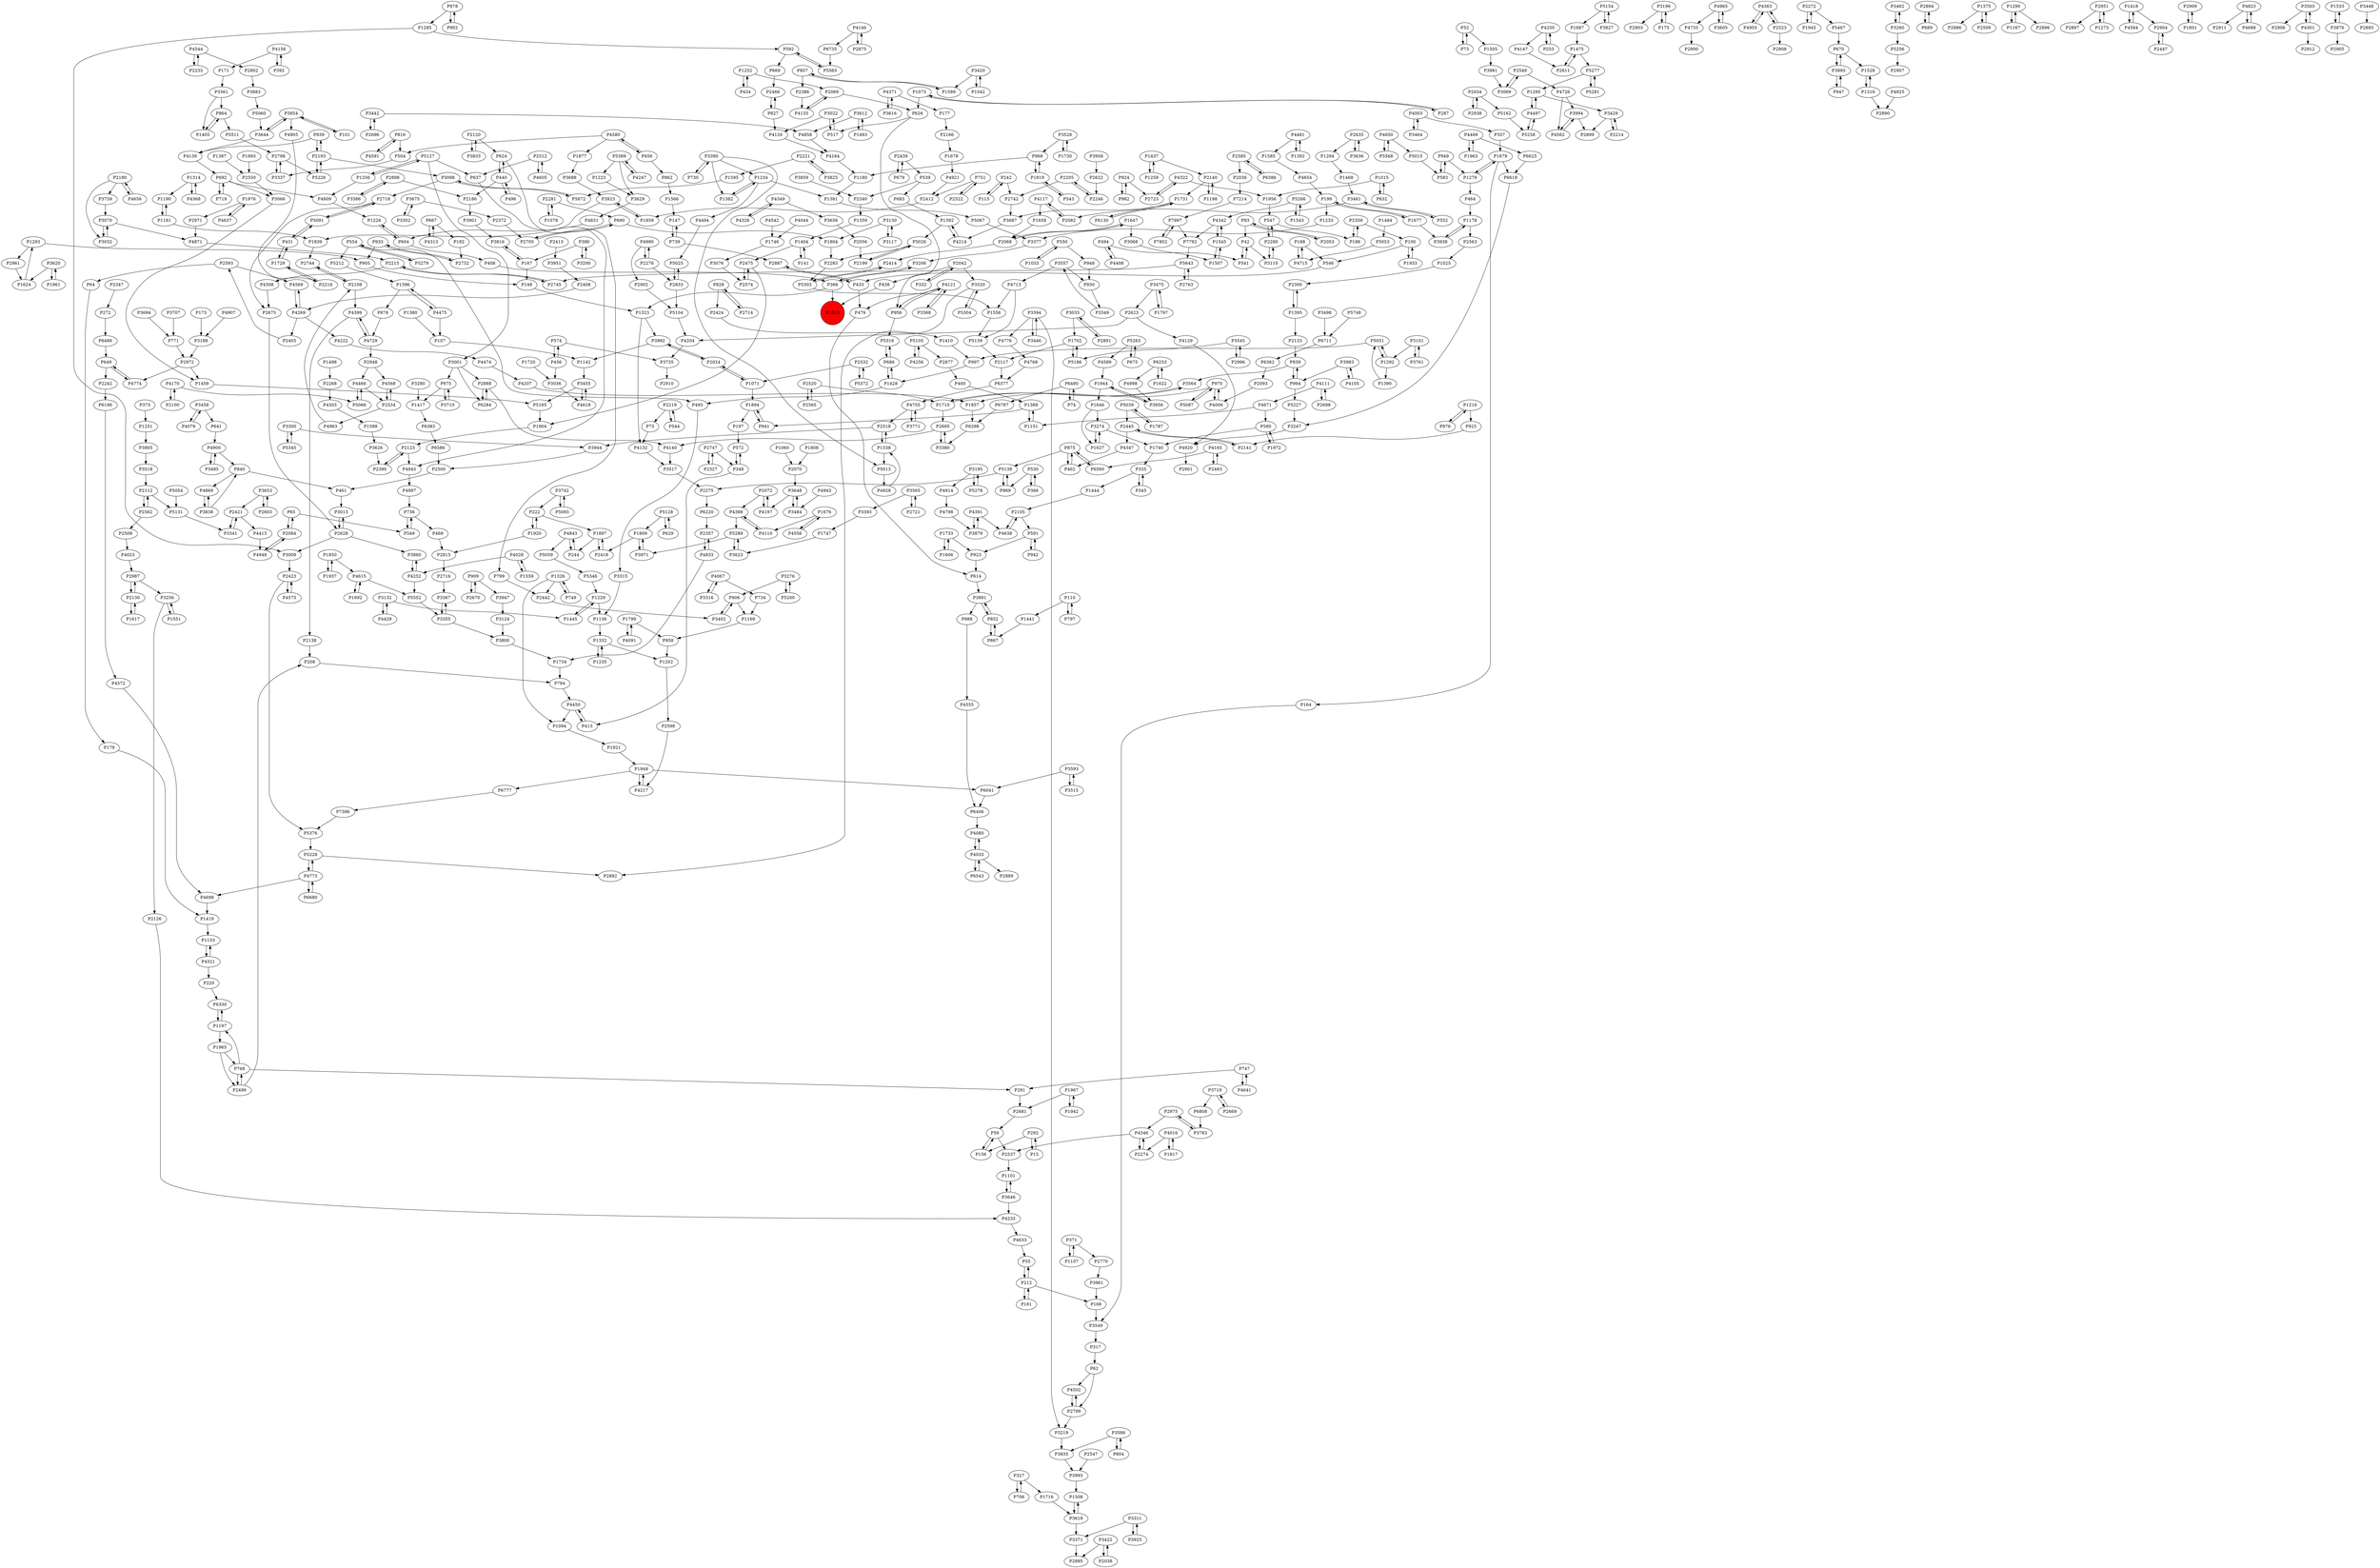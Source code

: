 digraph {
	P1190 -> P1181
	P1428 -> P493
	P530 -> P969
	P3860 -> P4252
	P4067 -> P734
	P1921 -> P1949
	P2442 -> P3402
	P2971 -> P4871
	P3132 -> P4429
	P168 -> P3549
	P1498 -> P2268
	P6406 -> P4080
	P1256 -> P5127
	P3188 -> P2972
	P2036 -> P7214
	P3905 -> P3518
	P6196 -> P4572
	P3484 -> P3648
	P2219 -> P544
	P667 -> P182
	P2358 -> P100
	P816 -> P4591
	P4928 -> P1538
	P1687 -> P1475
	P5303 -> P1556
	P2112 -> P2562
	P3761 -> P3101
	P1234 -> P4494
	P2696 -> P3442
	P6253 -> P1622
	P3196 -> P2903
	P4656 -> P2180
	P6680 -> P4773
	P2300 -> P1395
	P2108 -> P2744
	P1702 -> P5186
	P982 -> P924
	P3992 -> P2024
	P1419 -> P1153
	P2961 -> P1624
	P4726 -> P4562
	P4654 -> P199
	P1559 -> P4028
	P504 -> P3337
	P864 -> P5511
	P4033 -> P6543
	P4575 -> P2423
	P5568 -> P4650
	P3195 -> P5278
	P3594 -> P3219
	P2327 -> P2747
	P939 -> P2193
	P4481 -> P1585
	P1545 -> P4342
	P975 -> P1417
	P816 -> P504
	P4408 -> P494
	P1646 -> P3274
	P5511 -> P2798
	P181 -> P212
	P3620 -> P1961
	P167 -> P148
	P839 -> P994
	P574 -> P456
	P4776 -> P4768
	P4502 -> P2799
	P1747 -> P3623
	P3620 -> P1624
	P1710 -> P3564
	P4140 -> P3517
	P3838 -> P840
	P828 -> P2424
	P4197 -> P2072
	P3475 -> P1797
	P1252 -> P434
	P242 -> P115
	P2603 -> P3653
	P4105 -> P3983
	P591 -> P923
	P840 -> P461
	P768 -> P1197
	P4399 -> P4729
	P2534 -> P4568
	P1961 -> P3620
	P2141 -> P2445
	P2718 -> P5091
	P4965 -> P4733
	P3954 -> P101
	P2747 -> P2327
	P4363 -> P4955
	P1676 -> P4556
	P4921 -> P2412
	P1804 -> P2283
	P3994 -> P2899
	P3648 -> P4197
	P1234 -> P1381
	P4773 -> P4698
	P2562 -> P2112
	P4391 -> P4638
	P2272 -> P1945
	P4121 -> P3368
	P1746 -> P3076
	P2534 -> P4963
	P2372 -> P2705
	P2084 -> P65
	P4871 -> P2215
	P2276 -> P4990
	P3719 -> P6808
	P4729 -> P4399
	P905 -> P148
	P3994 -> P4562
	P5154 -> P1687
	P5289 -> P3623
	P4544 -> P2802
	P2522 -> P751
	P5376 -> P5228
	P4222 -> P4474
	P2108 -> P4399
	P2799 -> P4502
	P530 -> P366
	P3302 -> P3675
	P970 -> P5087
	P253 -> P4250
	P2512 -> P4605
	P3883 -> P5060
	P1894 -> P197
	P4006 -> P970
	P2056 -> P2199
	P335 -> P1444
	P292 -> P15
	P332 -> P2042
	P988 -> P4555
	P1647 -> P3068
	P3461 -> P552
	P368 -> P1323
	P6777 -> P7396
	P493 -> P3315
	P799 -> P2442
	P5643 -> P2745
	P751 -> P2522
	P3462 -> P3260
	P2695 -> P4140
	P3464 -> P4003
	P2894 -> P689
	P1731 -> P6130
	P4990 -> P2902
	P5131 -> P3341
	P656 -> P862
	P1505 -> P3981
	P2802 -> P3883
	P2068 -> P2414
	P5087 -> P970
	P1389 -> P1151
	P828 -> P2714
	P1475 -> P5277
	P3260 -> P5256
	P1404 -> P141
	P3891 -> P852
	P1850 -> P4615
	P408 -> P368
	P4843 -> P5059
	P2070 -> P3648
	P1692 -> P4615
	P242 -> P2742
	P1678 -> P4921
	P1937 -> P1850
	P4562 -> P3994
	P626 -> P517
	P431 -> P1729
	P4371 -> P3616
	P2705 -> P690
	P199 -> P1677
	P4833 -> P1734
	P2219 -> P75
	P3564 -> P1710
	P875 -> P462
	P1897 -> P2418
	P739 -> P147
	P2123 -> P4945
	P6298 -> P3380
	P42 -> P3110
	P1235 -> P1332
	P4121 -> P479
	P1877 -> P3688
	P1551 -> P3256
	P827 -> P2466
	P440 -> P496
	P3022 -> P4120
	P3276 -> P5200
	P1965 -> P768
	P212 -> P181
	P1963 -> P4469
	P2681 -> P59
	P1437 -> P2140
	P2423 -> P5376
	P59 -> P156
	P2888 -> P6284
	P827 -> P4120
	P554 -> P493
	P5060 -> P3644
	P3925 -> P3311
	P2423 -> P4575
	P3981 -> P3069
	P5266 -> P1543
	P3195 -> P4914
	P1528 -> P1319
	P4755 -> P3771
	P3402 -> P606
	P4217 -> P1949
	P5304 -> P3520
	P1493 -> P3612
	P199 -> P1233
	P3517 -> P2275
	P4117 -> P2082
	P3951 -> P2408
	P1897 -> P244
	P3274 -> P1627
	P2499 -> P768
	P4349 -> P4326
	P4556 -> P1676
	P2532 -> P5372
	P2744 -> P2108
	P4165 -> P2483
	P686 -> P5316
	P1710 -> P2695
	P1410 -> P997
	P4120 -> P4164
	P1679 -> P6618
	P4129 -> P4920
	P5258 -> P4497
	P3545 -> P2996
	P4256 -> P5105
	P875 -> P6560
	P74 -> P6480
	P327 -> P1716
	P3422 -> P2895
	P1295 -> P4497
	P65 -> P549
	P547 -> P2280
	P3130 -> P1804
	P4650 -> P5568
	P747 -> P4641
	P179 -> P1419
	P1375 -> P2886
	P4997 -> P736
	P4773 -> P6680
	P4729 -> P2948
	P1677 -> P199
	P4637 -> P1976
	P3833 -> P2120
	P3458 -> P641
	P862 -> P1566
	P6284 -> P2888
	P2549 -> P3069
	P2623 -> P4204
	P3311 -> P3371
	P2034 -> P5162
	P4347 -> P462
	P4117 -> P1658
	P4214 -> P1592
	P62 -> P2799
	P3923 -> P1859
	P867 -> P852
	P554 -> P5279
	P461 -> P3013
	P1734 -> P784
	P1949 -> P6777
	P4580 -> P504
	P1256 -> P4609
	P956 -> P5316
	P3605 -> P4965
	P1290 -> P1167
	P4650 -> P5015
	P4475 -> P107
	P52 -> P1505
	P689 -> P2894
	P110 -> P1441
	P975 -> P3710
	P1658 -> P2068
	P5748 -> P6711
	P2951 -> P2897
	P923 -> P614
	P2563 -> P1025
	P3130 -> P3117
	P1729 -> P431
	P3557 -> P930
	P1956 -> P547
	P994 -> P839
	P59 -> P2537
	P7396 -> P5376
	P592 -> P669
	P100 -> P1933
	P5256 -> P2907
	P5039 -> P2445
	P626 -> P956
	P2565 -> P2520
	P4016 -> P2274
	P2038 -> P3422
	P784 -> P4450
	P1904 -> P2123
	P5226 -> P2193
	P496 -> P440
	P2340 -> P1359
	P2280 -> P547
	P4641 -> P747
	P4698 -> P1419
	P649 -> P2242
	P3442 -> P4858
	P2628 -> P3860
	P4474 -> P4207
	P1259 -> P1437
	P3341 -> P2421
	P4943 -> P3484
	P3196 -> P175
	P3013 -> P2628
	P4833 -> P2357
	P2635 -> P3636
	P101 -> P3954
	P4726 -> P3994
	P4544 -> P2235
	P4033 -> P2889
	P5228 -> P2892
	P3742 -> P5093
	P949 -> P583
	P5266 -> P4342
	P5051 -> P997
	P4147 -> P2611
	P949 -> P1279
	P1396 -> P4475
	P3117 -> P3130
	P4079 -> P3458
	P2274 -> P4346
	P4713 -> P1556
	P3593 -> P6041
	P2445 -> P4347
	P2445 -> P2141
	P5025 -> P2833
	P52 -> P73
	P1314 -> P1190
	P857 -> P1589
	P3110 -> P2280
	P2975 -> P4346
	P2798 -> P3337
	P438 -> P2885
	P3455 -> P5165
	P4111 -> P2698
	P6130 -> P1731
	P4768 -> P6377
	P368 -> P2885
	P4363 -> P2523
	P4139 -> P692
	P604 -> P1226
	P3961 -> P168
	P3688 -> P3923
	P1468 -> P3461
	P3644 -> P3954
	P1015 -> P632
	P4733 -> P2900
	P357 -> P1679
	P2975 -> P3783
	P1944 -> P1646
	P3101 -> P3761
	P2439 -> P539
	P2948 -> P4568
	P4497 -> P1295
	P3938 -> P1178
	P1381 -> P5067
	P6711 -> P6362
	P4638 -> P2105
	P852 -> P867
	P994 -> P5227
	P2180 -> P4656
	P4466 -> P5066
	P1223 -> P3629
	P1740 -> P335
	P4170 -> P5066
	P3429 -> P2899
	P541 -> P42
	P327 -> P706
	P1933 -> P100
	P5372 -> P2532
	P3800 -> P1734
	P1733 -> P923
	P2205 -> P2246
	P736 -> P549
	P3422 -> P2038
	P5067 -> P3377
	P4170 -> P2100
	P3420 -> P1042
	P4715 -> P188
	P1234 -> P1382
	P3475 -> P2623
	P3528 -> P1730
	P734 -> P1169
	P1731 -> P3687
	P549 -> P736
	P3594 -> P3446
	P4843 -> P244
	P4568 -> P2534
	P930 -> P3349
	P1418 -> P4584
	P156 -> P59
	P15 -> P292
	P3838 -> P4869
	P6618 -> P3247
	P5316 -> P686
	P244 -> P4843
	P3124 -> P3800
	P1676 -> P4110
	P4963 -> P2108
	P2447 -> P2904
	P371 -> P2770
	P3355 -> P3367
	P2123 -> P2390
	P469 -> P2815
	P2069 -> P626
	P2593 -> P64
	P3616 -> P4371
	P4371 -> P177
	P3891 -> P988
	P1319 -> P1528
	P4269 -> P4222
	P5066 -> P4466
	P3393 -> P1747
	P583 -> P949
	P902 -> P978
	P4415 -> P4948
	P1382 -> P1234
	P2412 -> P1859
	P1967 -> P2681
	P6220 -> P2357
	P667 -> P4313
	P3219 -> P3835
	P1295 -> P3429
	P924 -> P982
	P5552 -> P3355
	P2622 -> P2246
	P2574 -> P2475
	P768 -> P291
	P3593 -> P3515
	P1025 -> P2300
	P4080 -> P4033
	P3311 -> P3925
	P580 -> P1740
	P6735 -> P5565
	P4313 -> P667
	P1326 -> P2442
	P3893 -> P670
	P2898 -> P2186
	P1167 -> P1290
	P2275 -> P6220
	P1405 -> P864
	P1319 -> P2890
	P2084 -> P4948
	P2549 -> P4726
	P669 -> P2466
	P1292 -> P1390
	P2523 -> P2908
	P580 -> P1972
	P2424 -> P1410
	P5091 -> P2718
	P1332 -> P1202
	P5228 -> P4773
	P4110 -> P4388
	P3719 -> P2669
	P1817 -> P4016
	P5127 -> P637
	P1428 -> P686
	P2898 -> P3386
	P7214 -> P7997
	P3036 -> P4618
	P2909 -> P1801
	P1387 -> P2550
	P1107 -> P371
	P3274 -> P1740
	P5281 -> P5277
	P5643 -> P2763
	P840 -> P4869
	P2518 -> P3944
	P4388 -> P4110
	P1622 -> P6253
	P2180 -> P3759
	P1617 -> P2130
	P3371 -> P2895
	P2042 -> P3520
	P6787 -> P6298
	P1071 -> P1894
	P1797 -> P3475
	P6383 -> P6586
	P1944 -> P3956
	P1566 -> P147
	P6386 -> P2585
	P440 -> P624
	P1965 -> P2499
	P1094 -> P1921
	P2193 -> P3098
	P4584 -> P1418
	P1390 -> P5051
	P771 -> P2972
	P5054 -> P5131
	P5105 -> P2877
	P171 -> P3561
	P2024 -> P3992
	P730 -> P3390
	P212 -> P55
	P3983 -> P994
	P4303 -> P1588
	P186 -> P2358
	P5105 -> P4256
	P4321 -> P1153
	P797 -> P110
	P4823 -> P2911
	P3612 -> P1493
	P62 -> P4502
	P3001 -> P2888
	P2593 -> P4569
	P3992 -> P1142
	P692 -> P4609
	P5389 -> P1223
	P1589 -> P857
	P1178 -> P2563
	P3586 -> P3835
	P3612 -> P4858
	P3260 -> P3462
	P2042 -> P438
	P2421 -> P4415
	P2117 -> P6377
	P2281 -> P690
	P366 -> P530
	P392 -> P4156
	P624 -> P440
	P4342 -> P1545
	P2246 -> P2205
	P2072 -> P4388
	P550 -> P948
	P924 -> P2723
	P2747 -> P348
	P3132 -> P1445
	P4609 -> P1226
	P2483 -> P4165
	P1484 -> P5053
	P4572 -> P4698
	P4905 -> P2216
	P1459 -> P5165
	P5154 -> P3827
	P2105 -> P591
	P2120 -> P3833
	P5051 -> P1292
	P839 -> P3564
	P6486 -> P649
	P371 -> P1107
	P3947 -> P3124
	P4990 -> P2276
	P5013 -> P4928
	P4204 -> P3735
	P4907 -> P3188
	P4207 -> P1857
	P1819 -> P968
	P2635 -> P1294
	P1396 -> P878
	P4252 -> P5552
	P4326 -> P4349
	P6586 -> P2500
	P390 -> P3200
	P4869 -> P3838
	P2215 -> P2745
	P3503 -> P2906
	P348 -> P572
	P4346 -> P2537
	P3710 -> P975
	P3076 -> P2574
	P4945 -> P4997
	P2948 -> P4466
	P3386 -> P2898
	P1945 -> P2272
	P2214 -> P3429
	P1197 -> P1965
	P552 -> P3461
	P909 -> P2670
	P3816 -> P167
	P4067 -> P3316
	P997 -> P1428
	P942 -> P591
	P5127 -> P3001
	P1178 -> P3938
	P3035 -> P2891
	P2877 -> P400
	P107 -> P1142
	P2283 -> P5303
	P3455 -> P4618
	P572 -> P348
	P550 -> P1033
	P3498 -> P6711
	P3954 -> P3644
	P1142 -> P3455
	P3069 -> P2549
	P3944 -> P2500
	P3442 -> P2696
	P3958 -> P2622
	P4955 -> P4363
	P2532 -> P1071
	P456 -> P3036
	P335 -> P345
	P7997 -> P7792
	P208 -> P784
	P5277 -> P1295
	P147 -> P739
	P5162 -> P5258
	P1202 -> P2598
	P1679 -> P1279
	P1294 -> P1468
	P1395 -> P2133
	P3001 -> P975
	P3594 -> P4776
	P3520 -> P5304
	P2408 -> P4269
	P3098 -> P2718
	P3032 -> P3070
	P4688 -> P4823
	P3390 -> P730
	P4591 -> P816
	P3367 -> P3355
	P543 -> P1819
	P291 -> P2681
	P1920 -> P2815
	P2714 -> P828
	P164 -> P3549
	P2100 -> P4170
	P390 -> P167
	P2215 -> P4308
	P1809 -> P3971
	P2623 -> P4129
	P3879 -> P4391
	P1647 -> P2068
	P857 -> P2386
	P292 -> P156
	P3618 -> P1508
	P4165 -> P6560
	P948 -> P930
	P3618 -> P3371
	P348 -> P413
	P4156 -> P392
	P4429 -> P3132
	P4399 -> P2138
	P1229 -> P1445
	P2669 -> P3719
	P4132 -> P3517
	P1729 -> P2216
	P539 -> P683
	P3771 -> P4755
	P188 -> P546
	P4925 -> P2890
	P100 -> P546
	P1627 -> P3274
	P2421 -> P3341
	P93 -> P42
	P2034 -> P2938
	P2199 -> P5026
	P3825 -> P2221
	P1799 -> P958
	P400 -> P1389
	P4164 -> P1180
	P1437 -> P1259
	P3971 -> P1809
	P5346 -> P1229
	P2130 -> P2987
	P1733 -> P1606
	P1787 -> P5039
	P2598 -> P4217
	P197 -> P572
	P4798 -> P3879
	P1993 -> P2550
	P3256 -> P1551
	P2987 -> P2130
	P3545 -> P5186
	P2833 -> P5025
	P2281 -> P1078
	P2268 -> P4303
	P690 -> P1804
	P2053 -> P93
	P1292 -> P5051
	P4633 -> P55
	P4033 -> P4080
	P4542 -> P1746
	P1015 -> P1956
	P4146 -> P2875
	P2386 -> P4135
	P4301 -> P3503
	P3694 -> P771
	P7997 -> P7802
	P434 -> P1252
	P3636 -> P2635
	P2413 -> P3951
	P2500 -> P461
	P2888 -> P4140
	P1556 -> P5139
	P1252 -> P2069
	P5127 -> P1256
	P3859 -> P2340
	P65 -> P2084
	P5212 -> P1396
	P3653 -> P2603
	P864 -> P1405
	P4755 -> P2518
	P3035 -> P1702
	P5279 -> P554
	P804 -> P3586
	P4580 -> P1877
	P1279 -> P464
	P970 -> P1857
	P4391 -> P3879
	P3022 -> P517
	P2523 -> P4363
	P188 -> P4715
	P5026 -> P2199
	P1326 -> P749
	P5389 -> P4247
	P706 -> P327
	P2105 -> P4638
	P4349 -> P3656
	P5138 -> P2275
	P2042 -> P332
	P2439 -> P679
	P1859 -> P3923
	P3565 -> P2721
	P933 -> P2732
	P1538 -> P2518
	P6253 -> P4998
	P2628 -> P3013
	P2130 -> P1617
	P4900 -> P840
	P2996 -> P3545
	P3653 -> P2421
	P2938 -> P2034
	P4998 -> P3956
	P2887 -> P433
	P3066 -> P1459
	P2972 -> P1459
	P3783 -> P2975
	P1850 -> P1937
	P1326 -> P1094
	P2193 -> P939
	P2520 -> P2565
	P2120 -> P624
	P1543 -> P5266
	P4388 -> P5289
	P494 -> P541
	P1293 -> P2961
	P368 -> P3206
	P2235 -> P4544
	P2475 -> P2574
	P373 -> P1251
	P2763 -> P5643
	P3557 -> P4713
	P554 -> P5212
	P968 -> P1180
	P1136 -> P1332
	P3503 -> P4301
	P629 -> P5128
	P3420 -> P1589
	P2742 -> P3687
	P4589 -> P1944
	P5053 -> P4715
	P1216 -> P925
	P2186 -> P3901
	P3954 -> P4905
	P1942 -> P1967
	P1226 -> P604
	P1290 -> P2896
	P1949 -> P4217
	P1677 -> P3938
	P4321 -> P220
	P3337 -> P2798
	P683 -> P1592
	P4252 -> P3860
	P3528 -> P968
	P5026 -> P2283
	P2280 -> P3110
	P4091 -> P1799
	P3458 -> P4079
	P1060 -> P2070
	P2951 -> P1273
	P6480 -> P74
	P3586 -> P804
	P947 -> P3893
	P624 -> P799
	P3485 -> P4900
	P768 -> P2499
	P1293 -> P905
	P2799 -> P3219
	P1198 -> P2140
	P2166 -> P1678
	P3247 -> P4920
	P5128 -> P1809
	P2698 -> P4111
	P1809 -> P2418
	P5467 -> P670
	P494 -> P4408
	P2537 -> P1101
	P1441 -> P867
	P3893 -> P947
	P3520 -> P2892
	P2798 -> P5226
	P5303 -> P2414
	P978 -> P902
	P1229 -> P1136
	P1181 -> P1190
	P1624 -> P1293
	P5186 -> P1702
	P3070 -> P4871
	P4823 -> P4688
	P3735 -> P2910
	P4301 -> P2912
	P4233 -> P4633
	P978 -> P1285
	P2205 -> P2742
	P4250 -> P4147
	P1197 -> P6330
	P5289 -> P3971
	P3675 -> P3302
	P272 -> P6486
	P4450 -> P413
	P2405 -> P2593
	P1475 -> P2611
	P287 -> P1073
	P2902 -> P5104
	P2466 -> P827
	P2221 -> P3825
	P2024 -> P1071
	P1033 -> P550
	P2358 -> P186
	P5200 -> P3276
	P3956 -> P1944
	P2508 -> P4023
	P4615 -> P5552
	P970 -> P4006
	P456 -> P574
	P1375 -> P2509
	P3707 -> P771
	P878 -> P4729
	P2082 -> P4117
	P3687 -> P4214
	P2745 -> P2215
	P1395 -> P2300
	P5039 -> P1787
	P3835 -> P3993
	P2547 -> P3993
	P4028 -> P4252
	P1332 -> P1235
	P4322 -> P2723
	P939 -> P4139
	P692 -> P719
	P2180 -> P3032
	P544 -> P2219
	P751 -> P2412
	P148 -> P1323
	P686 -> P1428
	P1073 -> P287
	P1323 -> P4132
	P5263 -> P4589
	P3429 -> P2214
	P591 -> P942
	P4003 -> P357
	P3646 -> P4233
	P1646 -> P1627
	P1592 -> P4214
	P3200 -> P390
	P1101 -> P3646
	P167 -> P3816
	P4269 -> P4569
	P3827 -> P5154
	P1949 -> P6041
	P3561 -> P1405
	P3923 -> P1839
	P1538 -> P5013
	P1169 -> P958
	P1359 -> P1404
	P4322 -> P1956
	P875 -> P5138
	P1216 -> P976
	P3316 -> P4067
	P1808 -> P2070
	P4920 -> P2901
	P2550 -> P3066
	P464 -> P1178
	P2138 -> P208
	P220 -> P6330
	P3300 -> P5345
	P5565 -> P592
	P692 -> P3066
	P4368 -> P1314
	P4948 -> P2084
	P1533 -> P3876
	P4900 -> P3485
	P5345 -> P3300
	P2140 -> P1198
	P2357 -> P4833
	P3101 -> P1292
	P2972 -> P4774
	P2499 -> P208
	P4615 -> P1692
	P5165 -> P1904
	P670 -> P3893
	P2390 -> P2123
	P433 -> P2887
	P3448 -> P2893
	P5015 -> P583
	P1285 -> P3009
	P670 -> P1528
	P3518 -> P2112
	P2611 -> P1475
	P175 -> P3196
	P3001 -> P6284
	P2904 -> P2447
	P1418 -> P2904
	P6808 -> P3783
	P1585 -> P4654
	P222 -> P1897
	P3901 -> P3816
	P3644 -> P4139
	P7802 -> P7997
	P747 -> P291
	P2216 -> P1729
	P1545 -> P1507
	P3876 -> P2905
	P1592 -> P5026
	P110 -> P797
	P4247 -> P5389
	P3675 -> P2372
	P6330 -> P1197
	P2069 -> P4135
	P1380 -> P107
	P1976 -> P2971
	P3276 -> P606
	P2670 -> P909
	P690 -> P2705
	P6362 -> P2093
	P1153 -> P4321
	P2723 -> P4322
	P1799 -> P4091
	P675 -> P5263
	P4466 -> P2534
	P5389 -> P3629
	P2242 -> P6196
	P5093 -> P3742
	P3349 -> P3557
	P3561 -> P864
	P2414 -> P5303
	P1314 -> P4368
	P1972 -> P580
	P440 -> P2186
	P4580 -> P656
	P317 -> P62
	P4494 -> P5025
	P1323 -> P3992
	P614 -> P3891
	P5139 -> P2117
	P4671 -> P1151
	P4831 -> P604
	P5277 -> P5281
	P749 -> P1326
	P6625 -> P6618
	P2721 -> P3565
	P4469 -> P6625
	P1976 -> P4637
	P433 -> P479
	P909 -> P3947
	P6543 -> P4033
	P5263 -> P675
	P2585 -> P6386
	P1392 -> P4481
	P2272 -> P5467
	P2732 -> P933
	P2520 -> P1710
	P2475 -> P1904
	P3461 -> P2082
	P55 -> P212
	P1180 -> P1381
	P1279 -> P1679
	P4121 -> P956
	P3380 -> P2695
	P2418 -> P1897
	P592 -> P5565
	P4016 -> P1817
	P6480 -> P6787
	P4555 -> P6406
	P4481 -> P1392
	P547 -> P186
	P1151 -> P1389
	P3206 -> P368
	P1819 -> P543
	P1588 -> P3626
	P173 -> P3188
	P73 -> P52
	P1071 -> P2024
	P5091 -> P431
	P2193 -> P5226
	P739 -> P2887
	P3876 -> P1533
	P4111 -> P4671
	P4671 -> P580
	P2716 -> P3367
	P2068 -> P1647
	P3629 -> P4831
	P3648 -> P3484
	P4569 -> P4269
	P968 -> P1819
	P2276 -> P2833
	P177 -> P2166
	P7792 -> P5643
	P222 -> P1920
	P656 -> P4580
	P2628 -> P3009
	P1404 -> P2475
	P4342 -> P7792
	P4135 -> P2069
	P479 -> P614
	P1233 -> P3377
	P4250 -> P253
	P3623 -> P5289
	P2093 -> P4006
	P3355 -> P3800
	P3280 -> P1417
	P64 -> P179
	P1894 -> P941
	P1273 -> P2951
	P3742 -> P222
	P3070 -> P3032
	P1606 -> P1733
	P2072 -> P4197
	P42 -> P541
	P3009 -> P2423
	P1720 -> P3036
	P1042 -> P3420
	P345 -> P335
	P2112 -> P5131
	P2347 -> P272
	P4965 -> P3605
	P2815 -> P2716
	P4858 -> P4164
	P606 -> P1169
	P1839 -> P2744
	P649 -> P4774
	P958 -> P1202
	P3626 -> P2390
	P182 -> P2732
	P4450 -> P1094
	P3390 -> P1234
	P736 -> P469
	P4028 -> P1559
	P6041 -> P6406
	P3446 -> P3594
	P1417 -> P6383
	P1702 -> P2117
	P4044 -> P1746
	P2509 -> P1375
	P719 -> P692
	P1857 -> P6298
	P4605 -> P2512
	P5128 -> P629
	P976 -> P1216
	P4003 -> P3464
	P6377 -> P4755
	P115 -> P242
	P2695 -> P3380
	P925 -> P2141
	P2987 -> P3256
	P2770 -> P3961
	P3759 -> P3070
	P1251 -> P3905
	P2518 -> P1538
	P3315 -> P1136
	P4713 -> P5139
	P4346 -> P2274
	P2512 -> P637
	P3098 -> P5672
	P4269 -> P2405
	P637 -> P4945
	P4618 -> P3455
	P431 -> P5091
	P3377 -> P3206
	P2126 -> P4233
	P606 -> P3402
	P4497 -> P5258
	P2221 -> P1595
	P517 -> P3022
	P3565 -> P3393
	P4156 -> P171
	P2140 -> P1731
	P1595 -> P5672
	P679 -> P2439
	P212 -> P168
	P3390 -> P1382
	P1389 -> P941
	P2585 -> P2036
	P3646 -> P1101
	P5059 -> P5346
	P5138 -> P969
	P2718 -> P2675
	P3515 -> P3593
	P546 -> P433
	P1716 -> P3618
	P5227 -> P3247
	P1445 -> P1229
	P1507 -> P1545
	P3983 -> P4105
	P6560 -> P875
	P3656 -> P2056
	P3390 -> P5013
	P2133 -> P839
	P604 -> P408
	P2891 -> P3035
	P2675 -> P2628
	P1444 -> P2105
	P1508 -> P3618
	P1078 -> P2281
	P5104 -> P4204
	P3993 -> P1508
	P413 -> P4450
	P4023 -> P2987
	P4773 -> P5228
	P2875 -> P4146
	P4774 -> P649
	P1285 -> P592
	P5278 -> P3195
	P2833 -> P5104
	P641 -> P4900
	P1730 -> P3528
	P4469 -> P1963
	P1920 -> P222
	P4146 -> P6735
	P3549 -> P317
	P1181 -> P1839
	P1801 -> P2909
	P969 -> P5138
	P933 -> P905
	P93 -> P2053
	P1967 -> P1942
	P3068 -> P1507
	P941 -> P1894
	P1073 -> P626
	P462 -> P875
	P2562 -> P2508
	P539 -> P2340
	P1679 -> P164
	P852 -> P3891
	P3368 -> P4121
	P5672 -> P3098
	P632 -> P1015
	P956 -> P4121
	P4308 -> P2675
	P3300 -> P3944
	P3256 -> P2126
	P4914 -> P4798
	P4475 -> P1396
	P574 -> P3735
	P75 -> P4132
	P141 -> P1404
	P2885 [shape=circle]
	P2885 [style=filled]
	P2885 [fillcolor=red]
}